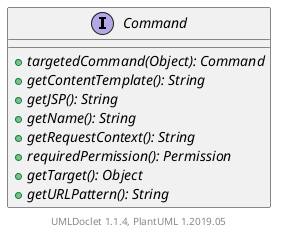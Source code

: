 @startuml

    interface Command [[Command.html]] {
        {abstract} +targetedCommand(Object): Command
        {abstract} +getContentTemplate(): String
        {abstract} +getJSP(): String
        {abstract} +getName(): String
        {abstract} +getRequestContext(): String
        {abstract} +requiredPermission(): Permission
        {abstract} +getTarget(): Object
        {abstract} +getURLPattern(): String
    }


    center footer UMLDoclet 1.1.4, PlantUML 1.2019.05
@enduml
